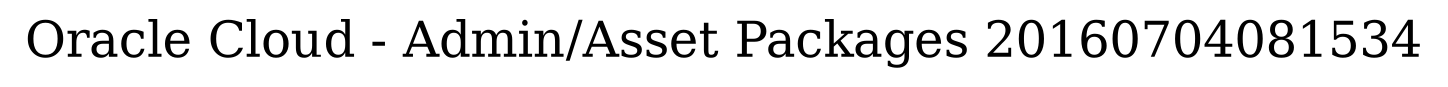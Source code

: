 digraph LexiconGraph {
graph[label="Oracle Cloud - Admin/Asset Packages 20160704081534", fontsize=24]
splines=true
}

